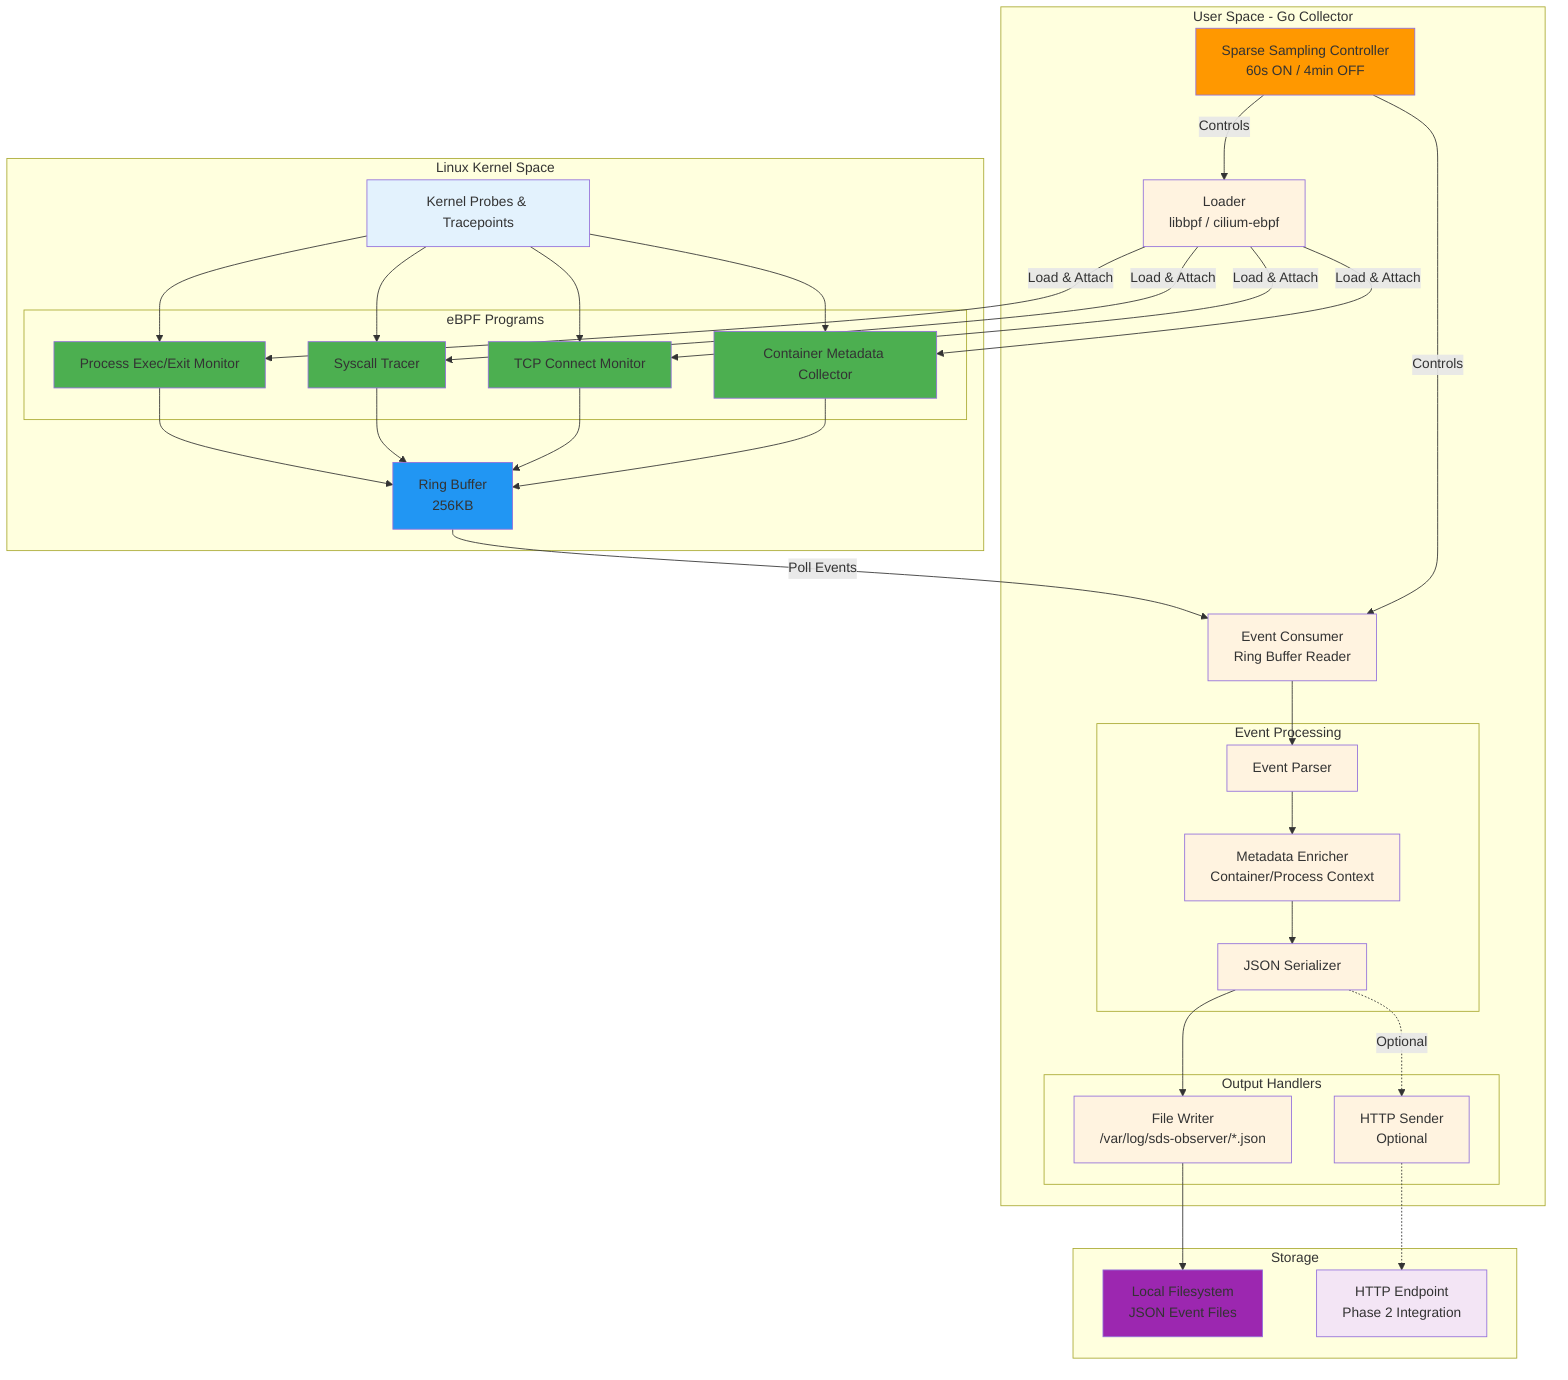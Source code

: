 %% Phase 1: Baseline eBPF Agent Architecture
%% Sparse sampling system telemetry collector

graph TB
    subgraph "Linux Kernel Space"
        KP[Kernel Probes & Tracepoints]

        subgraph "eBPF Programs"
            EP1[Process Exec/Exit Monitor]
            EP2[Syscall Tracer]
            EP3[TCP Connect Monitor]
            EP4[Container Metadata Collector]
        end

        RB[Ring Buffer<br/>256KB]

        KP --> EP1
        KP --> EP2
        KP --> EP3
        KP --> EP4

        EP1 --> RB
        EP2 --> RB
        EP3 --> RB
        EP4 --> RB
    end

    subgraph "User Space - Go Collector"
        L[Loader<br/>libbpf / cilium-ebpf]
        EC[Event Consumer<br/>Ring Buffer Reader]
        SP[Sparse Sampling Controller<br/>60s ON / 4min OFF]

        subgraph "Event Processing"
            P[Event Parser]
            E[Metadata Enricher<br/>Container/Process Context]
            J[JSON Serializer]
        end

        subgraph "Output Handlers"
            F[File Writer<br/>/var/log/sds-observer/*.json]
            H[HTTP Sender<br/>Optional]
        end
    end

    subgraph "Storage"
        FS[Local Filesystem<br/>JSON Event Files]
        API[HTTP Endpoint<br/>Phase 2 Integration]
    end

    L -->|Load & Attach| EP1
    L -->|Load & Attach| EP2
    L -->|Load & Attach| EP3
    L -->|Load & Attach| EP4

    RB -->|Poll Events| EC
    EC --> P
    P --> E
    E --> J

    SP -->|Controls| L
    SP -->|Controls| EC

    J --> F
    J -.->|Optional| H

    F --> FS
    H -.-> API

    style EP1 fill:#4CAF50
    style EP2 fill:#4CAF50
    style EP3 fill:#4CAF50
    style EP4 fill:#4CAF50
    style RB fill:#2196F3
    style SP fill:#FF9800
    style FS fill:#9C27B0

    classDef kernel fill:#e3f2fd
    classDef userspace fill:#fff3e0
    classDef storage fill:#f3e5f5

    class KP,EP1,EP2,EP3,EP4,RB kernel
    class L,EC,SP,P,E,J,F,H userspace
    class FS,API storage